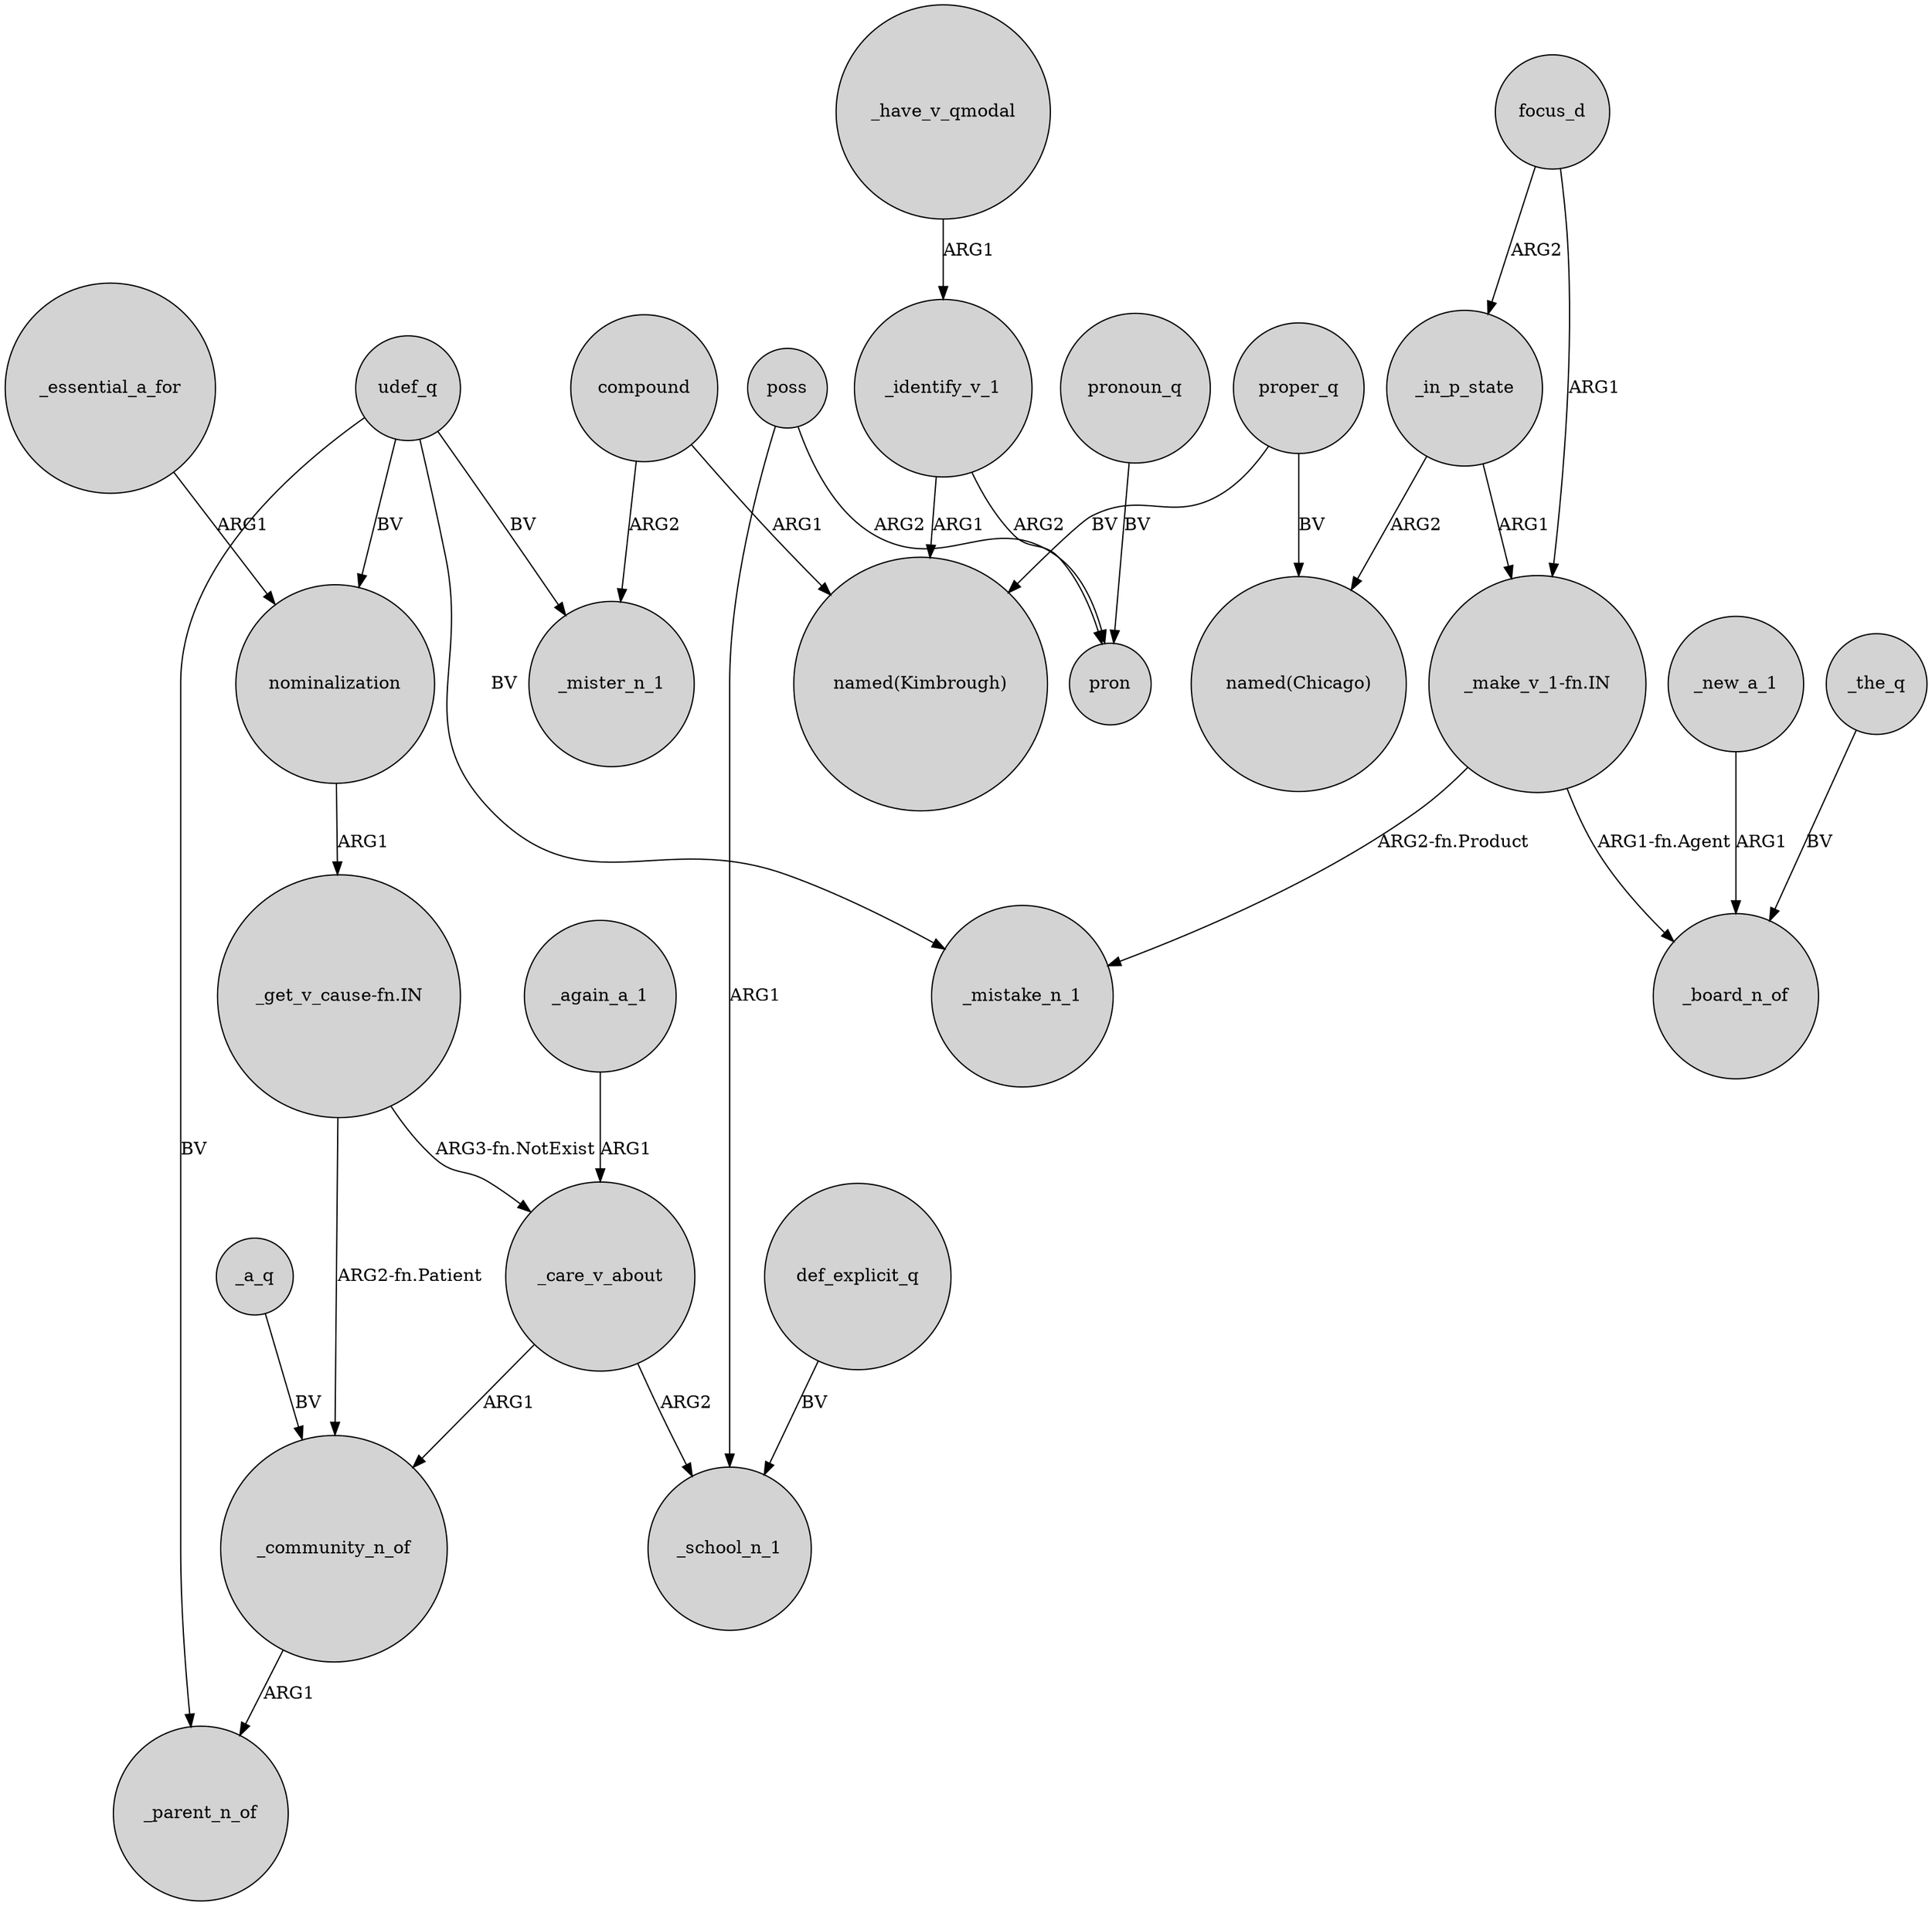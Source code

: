 digraph {
	node [shape=circle style=filled]
	_care_v_about -> _community_n_of [label=ARG1]
	udef_q -> _parent_n_of [label=BV]
	_care_v_about -> _school_n_1 [label=ARG2]
	poss -> pron [label=ARG2]
	poss -> _school_n_1 [label=ARG1]
	focus_d -> "_make_v_1-fn.IN" [label=ARG1]
	compound -> _mister_n_1 [label=ARG2]
	focus_d -> _in_p_state [label=ARG2]
	compound -> "named(Kimbrough)" [label=ARG1]
	_again_a_1 -> _care_v_about [label=ARG1]
	"_make_v_1-fn.IN" -> _board_n_of [label="ARG1-fn.Agent"]
	_identify_v_1 -> "named(Kimbrough)" [label=ARG1]
	udef_q -> _mister_n_1 [label=BV]
	udef_q -> _mistake_n_1 [label=BV]
	"_get_v_cause-fn.IN" -> _community_n_of [label="ARG2-fn.Patient"]
	_have_v_qmodal -> _identify_v_1 [label=ARG1]
	"_make_v_1-fn.IN" -> _mistake_n_1 [label="ARG2-fn.Product"]
	_new_a_1 -> _board_n_of [label=ARG1]
	_a_q -> _community_n_of [label=BV]
	pronoun_q -> pron [label=BV]
	nominalization -> "_get_v_cause-fn.IN" [label=ARG1]
	_the_q -> _board_n_of [label=BV]
	proper_q -> "named(Kimbrough)" [label=BV]
	_community_n_of -> _parent_n_of [label=ARG1]
	udef_q -> nominalization [label=BV]
	_identify_v_1 -> pron [label=ARG2]
	def_explicit_q -> _school_n_1 [label=BV]
	_in_p_state -> "named(Chicago)" [label=ARG2]
	"_get_v_cause-fn.IN" -> _care_v_about [label="ARG3-fn.NotExist"]
	_in_p_state -> "_make_v_1-fn.IN" [label=ARG1]
	proper_q -> "named(Chicago)" [label=BV]
	_essential_a_for -> nominalization [label=ARG1]
}
